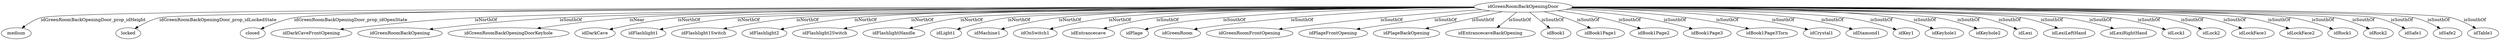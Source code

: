 strict digraph  {
idGreenRoomBackOpeningDoor [node_type=entity_node];
medium [node_type=property_node];
locked [node_type=property_node];
closed [node_type=property_node];
idDarkCaveFrontOpening [node_type=entity_node];
idGreenRoomBackOpening [node_type=entity_node];
idGreenRoomBackOpeningDoorKeyhole [node_type=entity_node];
idDarkCave [node_type=entity_node];
idFlashlight1 [node_type=entity_node];
idFlashlight1Switch [node_type=entity_node];
idFlashlight2 [node_type=entity_node];
idFlashlight2Switch [node_type=entity_node];
idFlashlightHandle [node_type=entity_node];
idLight1 [node_type=entity_node];
idMachine1 [node_type=entity_node];
idOnSwitch1 [node_type=entity_node];
idEntrancecave [node_type=entity_node];
idPlage [node_type=entity_node];
idGreenRoom [node_type=entity_node];
idGreenRoomFrontOpening [node_type=entity_node];
idPlageFrontOpening [node_type=entity_node];
idPlageBackOpening [node_type=entity_node];
idEntrancecaveBackOpening [node_type=entity_node];
idBook1 [node_type=entity_node];
idBook1Page1 [node_type=entity_node];
idBook1Page2 [node_type=entity_node];
idBook1Page3 [node_type=entity_node];
idBook1Page3Torn [node_type=entity_node];
idCrystal1 [node_type=entity_node];
idDiamond1 [node_type=entity_node];
idKey1 [node_type=entity_node];
idKeyhole1 [node_type=entity_node];
idKeyhole2 [node_type=entity_node];
idLexi [node_type=entity_node];
idLexiLeftHand [node_type=entity_node];
idLexiRightHand [node_type=entity_node];
idLock1 [node_type=entity_node];
idLock2 [node_type=entity_node];
idLockFace1 [node_type=entity_node];
idLockFace2 [node_type=entity_node];
idRock1 [node_type=entity_node];
idRock2 [node_type=entity_node];
idSafe1 [node_type=entity_node];
idSafe2 [node_type=entity_node];
idTable1 [node_type=entity_node];
idGreenRoomBackOpeningDoor -> medium  [edge_type=property, label=idGreenRoomBackOpeningDoor_prop_idHeight];
idGreenRoomBackOpeningDoor -> locked  [edge_type=property, label=idGreenRoomBackOpeningDoor_prop_idLockedState];
idGreenRoomBackOpeningDoor -> closed  [edge_type=property, label=idGreenRoomBackOpeningDoor_prop_idOpenState];
idGreenRoomBackOpeningDoor -> idDarkCaveFrontOpening  [edge_type=relationship, label=isNorthOf];
idGreenRoomBackOpeningDoor -> idGreenRoomBackOpening  [edge_type=relationship, label=isSouthOf];
idGreenRoomBackOpeningDoor -> idGreenRoomBackOpeningDoorKeyhole  [edge_type=relationship, label=isNear];
idGreenRoomBackOpeningDoor -> idDarkCave  [edge_type=relationship, label=isNorthOf];
idGreenRoomBackOpeningDoor -> idFlashlight1  [edge_type=relationship, label=isNorthOf];
idGreenRoomBackOpeningDoor -> idFlashlight1Switch  [edge_type=relationship, label=isNorthOf];
idGreenRoomBackOpeningDoor -> idFlashlight2  [edge_type=relationship, label=isNorthOf];
idGreenRoomBackOpeningDoor -> idFlashlight2Switch  [edge_type=relationship, label=isNorthOf];
idGreenRoomBackOpeningDoor -> idFlashlightHandle  [edge_type=relationship, label=isNorthOf];
idGreenRoomBackOpeningDoor -> idLight1  [edge_type=relationship, label=isNorthOf];
idGreenRoomBackOpeningDoor -> idMachine1  [edge_type=relationship, label=isNorthOf];
idGreenRoomBackOpeningDoor -> idOnSwitch1  [edge_type=relationship, label=isNorthOf];
idGreenRoomBackOpeningDoor -> idEntrancecave  [edge_type=relationship, label=isSouthOf];
idGreenRoomBackOpeningDoor -> idPlage  [edge_type=relationship, label=isSouthOf];
idGreenRoomBackOpeningDoor -> idGreenRoom  [edge_type=relationship, label=isSouthOf];
idGreenRoomBackOpeningDoor -> idGreenRoomFrontOpening  [edge_type=relationship, label=isSouthOf];
idGreenRoomBackOpeningDoor -> idPlageFrontOpening  [edge_type=relationship, label=isSouthOf];
idGreenRoomBackOpeningDoor -> idPlageBackOpening  [edge_type=relationship, label=isSouthOf];
idGreenRoomBackOpeningDoor -> idEntrancecaveBackOpening  [edge_type=relationship, label=isSouthOf];
idGreenRoomBackOpeningDoor -> idBook1  [edge_type=relationship, label=isSouthOf];
idGreenRoomBackOpeningDoor -> idBook1Page1  [edge_type=relationship, label=isSouthOf];
idGreenRoomBackOpeningDoor -> idBook1Page2  [edge_type=relationship, label=isSouthOf];
idGreenRoomBackOpeningDoor -> idBook1Page3  [edge_type=relationship, label=isSouthOf];
idGreenRoomBackOpeningDoor -> idBook1Page3Torn  [edge_type=relationship, label=isSouthOf];
idGreenRoomBackOpeningDoor -> idCrystal1  [edge_type=relationship, label=isSouthOf];
idGreenRoomBackOpeningDoor -> idDiamond1  [edge_type=relationship, label=isSouthOf];
idGreenRoomBackOpeningDoor -> idKey1  [edge_type=relationship, label=isSouthOf];
idGreenRoomBackOpeningDoor -> idKeyhole1  [edge_type=relationship, label=isSouthOf];
idGreenRoomBackOpeningDoor -> idKeyhole2  [edge_type=relationship, label=isSouthOf];
idGreenRoomBackOpeningDoor -> idLexi  [edge_type=relationship, label=isSouthOf];
idGreenRoomBackOpeningDoor -> idLexiLeftHand  [edge_type=relationship, label=isSouthOf];
idGreenRoomBackOpeningDoor -> idLexiRightHand  [edge_type=relationship, label=isSouthOf];
idGreenRoomBackOpeningDoor -> idLock1  [edge_type=relationship, label=isSouthOf];
idGreenRoomBackOpeningDoor -> idLock2  [edge_type=relationship, label=isSouthOf];
idGreenRoomBackOpeningDoor -> idLockFace1  [edge_type=relationship, label=isSouthOf];
idGreenRoomBackOpeningDoor -> idLockFace2  [edge_type=relationship, label=isSouthOf];
idGreenRoomBackOpeningDoor -> idRock1  [edge_type=relationship, label=isSouthOf];
idGreenRoomBackOpeningDoor -> idRock2  [edge_type=relationship, label=isSouthOf];
idGreenRoomBackOpeningDoor -> idSafe1  [edge_type=relationship, label=isSouthOf];
idGreenRoomBackOpeningDoor -> idSafe2  [edge_type=relationship, label=isSouthOf];
idGreenRoomBackOpeningDoor -> idTable1  [edge_type=relationship, label=isSouthOf];
}
